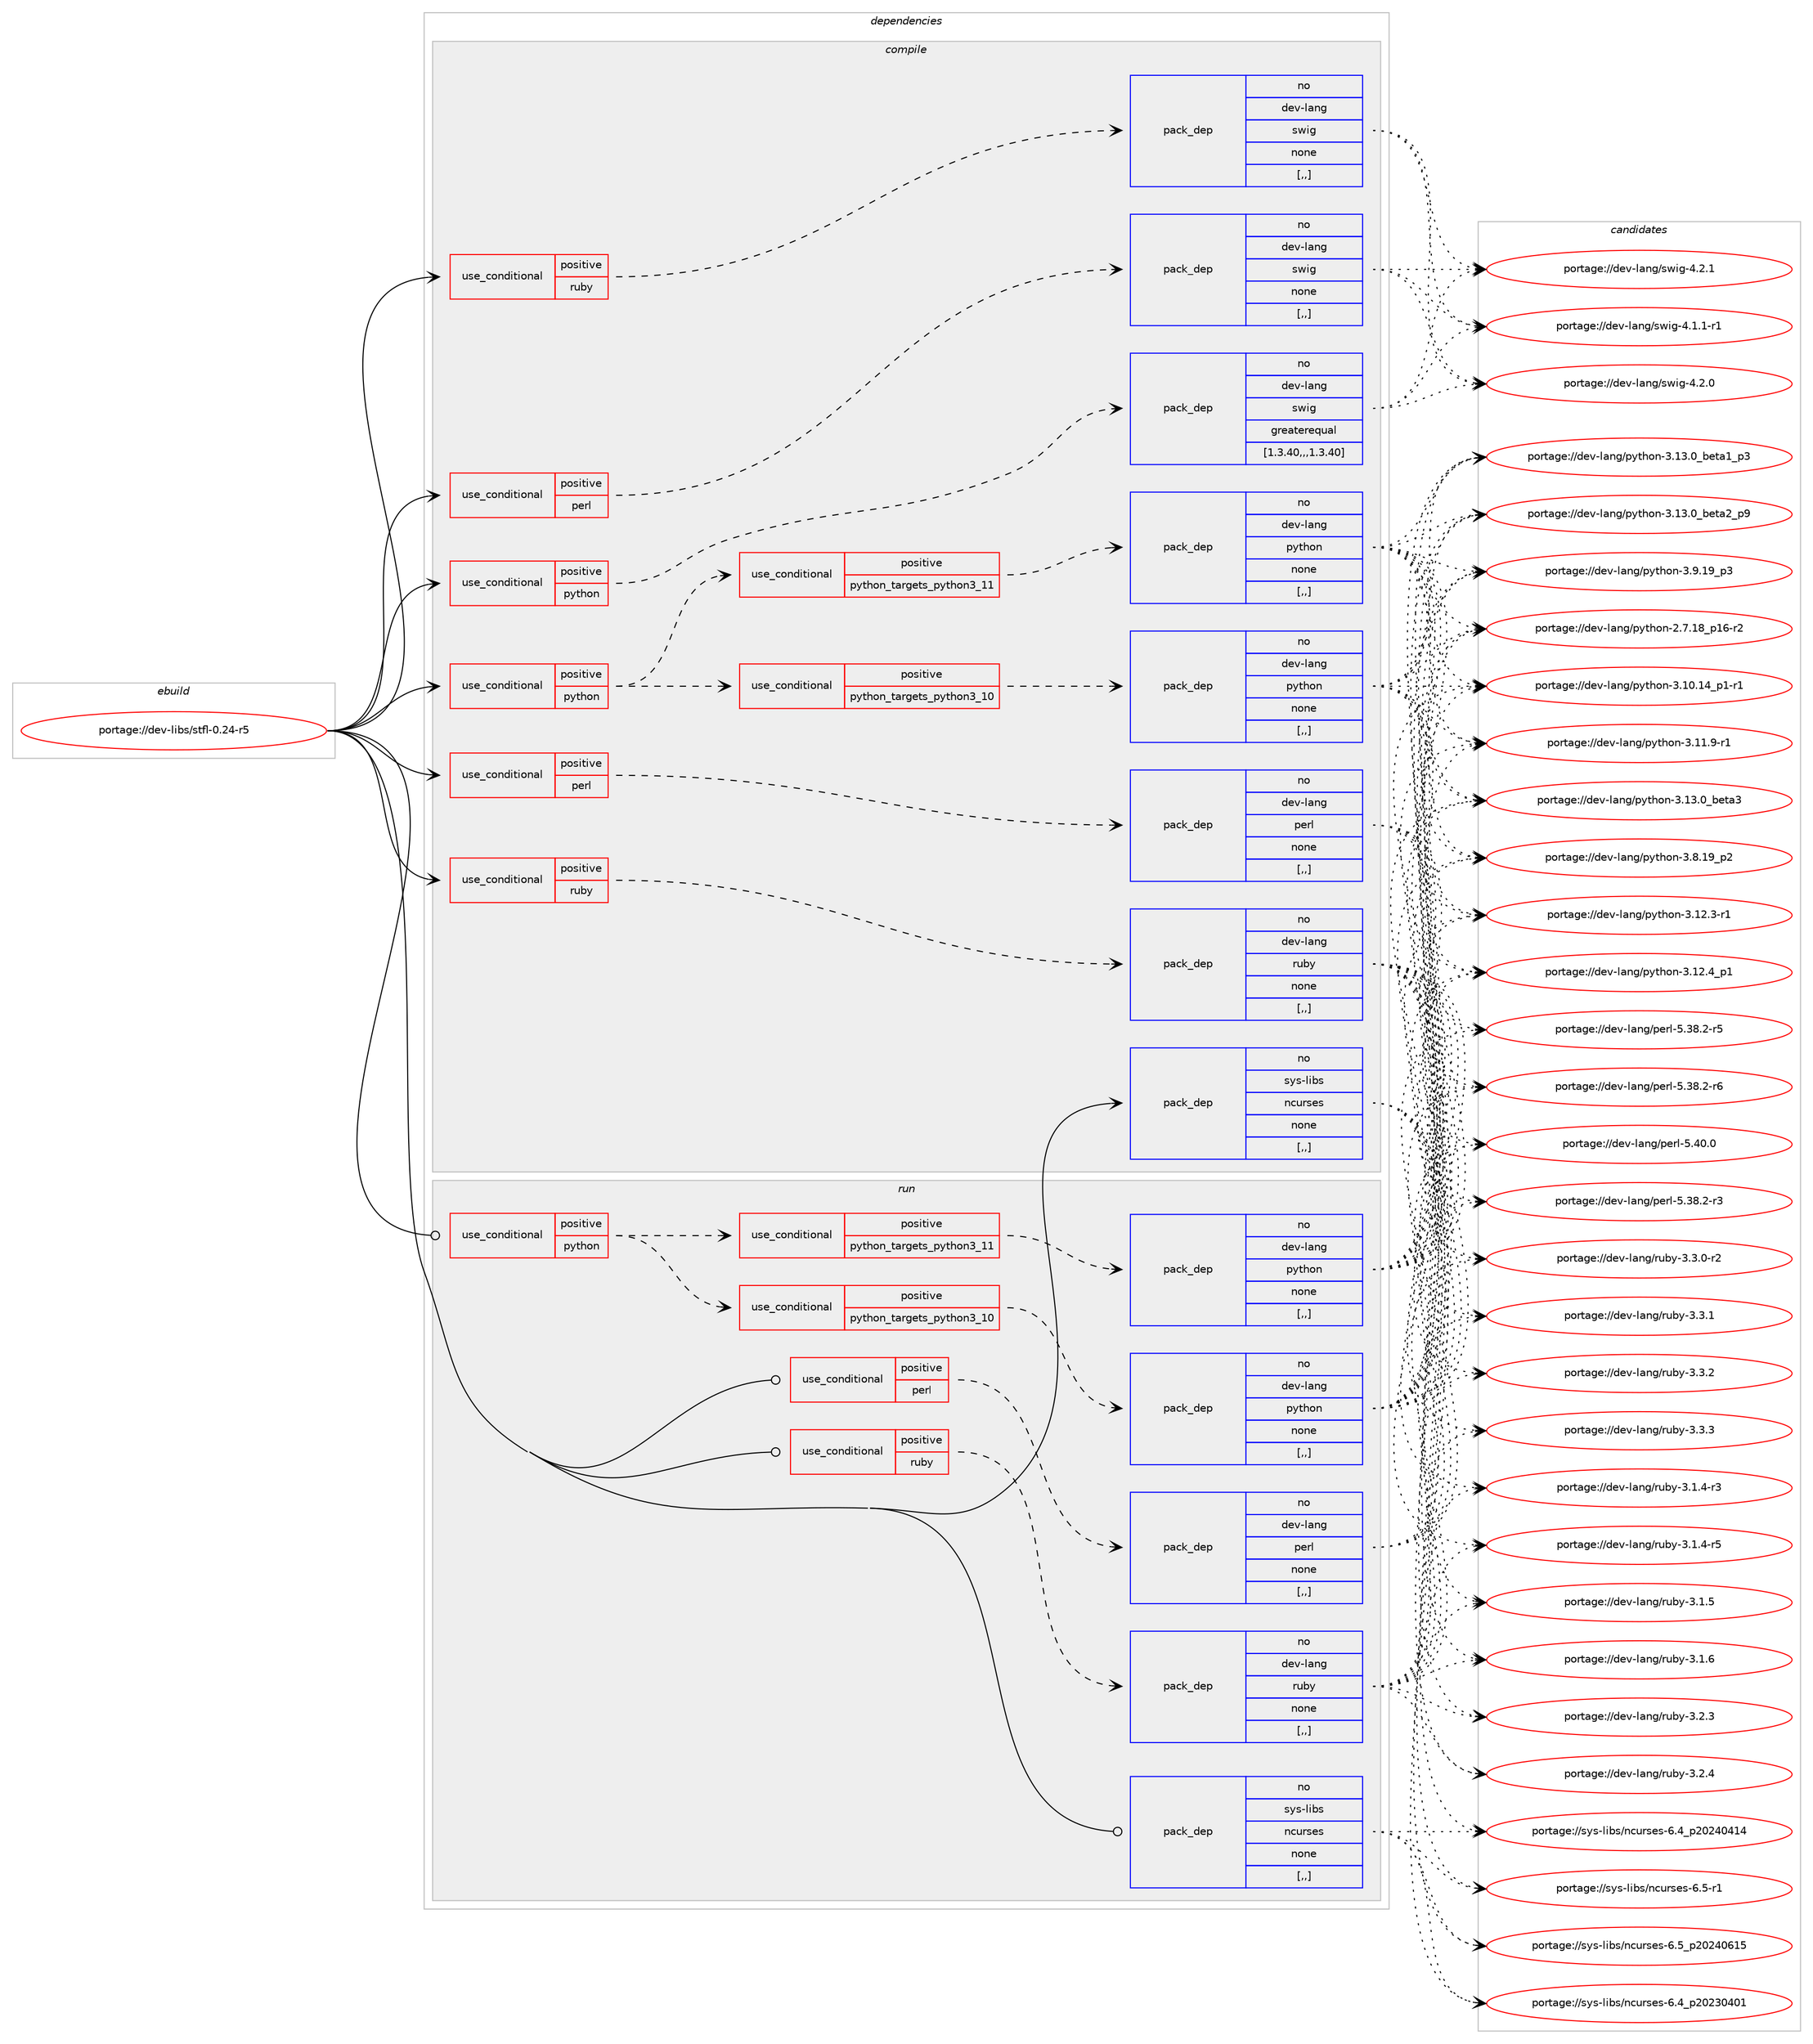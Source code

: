 digraph prolog {

# *************
# Graph options
# *************

newrank=true;
concentrate=true;
compound=true;
graph [rankdir=LR,fontname=Helvetica,fontsize=10,ranksep=1.5];#, ranksep=2.5, nodesep=0.2];
edge  [arrowhead=vee];
node  [fontname=Helvetica,fontsize=10];

# **********
# The ebuild
# **********

subgraph cluster_leftcol {
color=gray;
rank=same;
label=<<i>ebuild</i>>;
id [label="portage://dev-libs/stfl-0.24-r5", color=red, width=4, href="../dev-libs/stfl-0.24-r5.svg"];
}

# ****************
# The dependencies
# ****************

subgraph cluster_midcol {
color=gray;
label=<<i>dependencies</i>>;
subgraph cluster_compile {
fillcolor="#eeeeee";
style=filled;
label=<<i>compile</i>>;
subgraph cond27423 {
dependency111276 [label=<<TABLE BORDER="0" CELLBORDER="1" CELLSPACING="0" CELLPADDING="4"><TR><TD ROWSPAN="3" CELLPADDING="10">use_conditional</TD></TR><TR><TD>positive</TD></TR><TR><TD>perl</TD></TR></TABLE>>, shape=none, color=red];
subgraph pack82689 {
dependency111277 [label=<<TABLE BORDER="0" CELLBORDER="1" CELLSPACING="0" CELLPADDING="4" WIDTH="220"><TR><TD ROWSPAN="6" CELLPADDING="30">pack_dep</TD></TR><TR><TD WIDTH="110">no</TD></TR><TR><TD>dev-lang</TD></TR><TR><TD>perl</TD></TR><TR><TD>none</TD></TR><TR><TD>[,,]</TD></TR></TABLE>>, shape=none, color=blue];
}
dependency111276:e -> dependency111277:w [weight=20,style="dashed",arrowhead="vee"];
}
id:e -> dependency111276:w [weight=20,style="solid",arrowhead="vee"];
subgraph cond27424 {
dependency111278 [label=<<TABLE BORDER="0" CELLBORDER="1" CELLSPACING="0" CELLPADDING="4"><TR><TD ROWSPAN="3" CELLPADDING="10">use_conditional</TD></TR><TR><TD>positive</TD></TR><TR><TD>perl</TD></TR></TABLE>>, shape=none, color=red];
subgraph pack82690 {
dependency111279 [label=<<TABLE BORDER="0" CELLBORDER="1" CELLSPACING="0" CELLPADDING="4" WIDTH="220"><TR><TD ROWSPAN="6" CELLPADDING="30">pack_dep</TD></TR><TR><TD WIDTH="110">no</TD></TR><TR><TD>dev-lang</TD></TR><TR><TD>swig</TD></TR><TR><TD>none</TD></TR><TR><TD>[,,]</TD></TR></TABLE>>, shape=none, color=blue];
}
dependency111278:e -> dependency111279:w [weight=20,style="dashed",arrowhead="vee"];
}
id:e -> dependency111278:w [weight=20,style="solid",arrowhead="vee"];
subgraph cond27425 {
dependency111280 [label=<<TABLE BORDER="0" CELLBORDER="1" CELLSPACING="0" CELLPADDING="4"><TR><TD ROWSPAN="3" CELLPADDING="10">use_conditional</TD></TR><TR><TD>positive</TD></TR><TR><TD>python</TD></TR></TABLE>>, shape=none, color=red];
subgraph cond27426 {
dependency111281 [label=<<TABLE BORDER="0" CELLBORDER="1" CELLSPACING="0" CELLPADDING="4"><TR><TD ROWSPAN="3" CELLPADDING="10">use_conditional</TD></TR><TR><TD>positive</TD></TR><TR><TD>python_targets_python3_10</TD></TR></TABLE>>, shape=none, color=red];
subgraph pack82691 {
dependency111282 [label=<<TABLE BORDER="0" CELLBORDER="1" CELLSPACING="0" CELLPADDING="4" WIDTH="220"><TR><TD ROWSPAN="6" CELLPADDING="30">pack_dep</TD></TR><TR><TD WIDTH="110">no</TD></TR><TR><TD>dev-lang</TD></TR><TR><TD>python</TD></TR><TR><TD>none</TD></TR><TR><TD>[,,]</TD></TR></TABLE>>, shape=none, color=blue];
}
dependency111281:e -> dependency111282:w [weight=20,style="dashed",arrowhead="vee"];
}
dependency111280:e -> dependency111281:w [weight=20,style="dashed",arrowhead="vee"];
subgraph cond27427 {
dependency111283 [label=<<TABLE BORDER="0" CELLBORDER="1" CELLSPACING="0" CELLPADDING="4"><TR><TD ROWSPAN="3" CELLPADDING="10">use_conditional</TD></TR><TR><TD>positive</TD></TR><TR><TD>python_targets_python3_11</TD></TR></TABLE>>, shape=none, color=red];
subgraph pack82692 {
dependency111284 [label=<<TABLE BORDER="0" CELLBORDER="1" CELLSPACING="0" CELLPADDING="4" WIDTH="220"><TR><TD ROWSPAN="6" CELLPADDING="30">pack_dep</TD></TR><TR><TD WIDTH="110">no</TD></TR><TR><TD>dev-lang</TD></TR><TR><TD>python</TD></TR><TR><TD>none</TD></TR><TR><TD>[,,]</TD></TR></TABLE>>, shape=none, color=blue];
}
dependency111283:e -> dependency111284:w [weight=20,style="dashed",arrowhead="vee"];
}
dependency111280:e -> dependency111283:w [weight=20,style="dashed",arrowhead="vee"];
}
id:e -> dependency111280:w [weight=20,style="solid",arrowhead="vee"];
subgraph cond27428 {
dependency111285 [label=<<TABLE BORDER="0" CELLBORDER="1" CELLSPACING="0" CELLPADDING="4"><TR><TD ROWSPAN="3" CELLPADDING="10">use_conditional</TD></TR><TR><TD>positive</TD></TR><TR><TD>python</TD></TR></TABLE>>, shape=none, color=red];
subgraph pack82693 {
dependency111286 [label=<<TABLE BORDER="0" CELLBORDER="1" CELLSPACING="0" CELLPADDING="4" WIDTH="220"><TR><TD ROWSPAN="6" CELLPADDING="30">pack_dep</TD></TR><TR><TD WIDTH="110">no</TD></TR><TR><TD>dev-lang</TD></TR><TR><TD>swig</TD></TR><TR><TD>greaterequal</TD></TR><TR><TD>[1.3.40,,,1.3.40]</TD></TR></TABLE>>, shape=none, color=blue];
}
dependency111285:e -> dependency111286:w [weight=20,style="dashed",arrowhead="vee"];
}
id:e -> dependency111285:w [weight=20,style="solid",arrowhead="vee"];
subgraph cond27429 {
dependency111287 [label=<<TABLE BORDER="0" CELLBORDER="1" CELLSPACING="0" CELLPADDING="4"><TR><TD ROWSPAN="3" CELLPADDING="10">use_conditional</TD></TR><TR><TD>positive</TD></TR><TR><TD>ruby</TD></TR></TABLE>>, shape=none, color=red];
subgraph pack82694 {
dependency111288 [label=<<TABLE BORDER="0" CELLBORDER="1" CELLSPACING="0" CELLPADDING="4" WIDTH="220"><TR><TD ROWSPAN="6" CELLPADDING="30">pack_dep</TD></TR><TR><TD WIDTH="110">no</TD></TR><TR><TD>dev-lang</TD></TR><TR><TD>ruby</TD></TR><TR><TD>none</TD></TR><TR><TD>[,,]</TD></TR></TABLE>>, shape=none, color=blue];
}
dependency111287:e -> dependency111288:w [weight=20,style="dashed",arrowhead="vee"];
}
id:e -> dependency111287:w [weight=20,style="solid",arrowhead="vee"];
subgraph cond27430 {
dependency111289 [label=<<TABLE BORDER="0" CELLBORDER="1" CELLSPACING="0" CELLPADDING="4"><TR><TD ROWSPAN="3" CELLPADDING="10">use_conditional</TD></TR><TR><TD>positive</TD></TR><TR><TD>ruby</TD></TR></TABLE>>, shape=none, color=red];
subgraph pack82695 {
dependency111290 [label=<<TABLE BORDER="0" CELLBORDER="1" CELLSPACING="0" CELLPADDING="4" WIDTH="220"><TR><TD ROWSPAN="6" CELLPADDING="30">pack_dep</TD></TR><TR><TD WIDTH="110">no</TD></TR><TR><TD>dev-lang</TD></TR><TR><TD>swig</TD></TR><TR><TD>none</TD></TR><TR><TD>[,,]</TD></TR></TABLE>>, shape=none, color=blue];
}
dependency111289:e -> dependency111290:w [weight=20,style="dashed",arrowhead="vee"];
}
id:e -> dependency111289:w [weight=20,style="solid",arrowhead="vee"];
subgraph pack82696 {
dependency111291 [label=<<TABLE BORDER="0" CELLBORDER="1" CELLSPACING="0" CELLPADDING="4" WIDTH="220"><TR><TD ROWSPAN="6" CELLPADDING="30">pack_dep</TD></TR><TR><TD WIDTH="110">no</TD></TR><TR><TD>sys-libs</TD></TR><TR><TD>ncurses</TD></TR><TR><TD>none</TD></TR><TR><TD>[,,]</TD></TR></TABLE>>, shape=none, color=blue];
}
id:e -> dependency111291:w [weight=20,style="solid",arrowhead="vee"];
}
subgraph cluster_compileandrun {
fillcolor="#eeeeee";
style=filled;
label=<<i>compile and run</i>>;
}
subgraph cluster_run {
fillcolor="#eeeeee";
style=filled;
label=<<i>run</i>>;
subgraph cond27431 {
dependency111292 [label=<<TABLE BORDER="0" CELLBORDER="1" CELLSPACING="0" CELLPADDING="4"><TR><TD ROWSPAN="3" CELLPADDING="10">use_conditional</TD></TR><TR><TD>positive</TD></TR><TR><TD>perl</TD></TR></TABLE>>, shape=none, color=red];
subgraph pack82697 {
dependency111293 [label=<<TABLE BORDER="0" CELLBORDER="1" CELLSPACING="0" CELLPADDING="4" WIDTH="220"><TR><TD ROWSPAN="6" CELLPADDING="30">pack_dep</TD></TR><TR><TD WIDTH="110">no</TD></TR><TR><TD>dev-lang</TD></TR><TR><TD>perl</TD></TR><TR><TD>none</TD></TR><TR><TD>[,,]</TD></TR></TABLE>>, shape=none, color=blue];
}
dependency111292:e -> dependency111293:w [weight=20,style="dashed",arrowhead="vee"];
}
id:e -> dependency111292:w [weight=20,style="solid",arrowhead="odot"];
subgraph cond27432 {
dependency111294 [label=<<TABLE BORDER="0" CELLBORDER="1" CELLSPACING="0" CELLPADDING="4"><TR><TD ROWSPAN="3" CELLPADDING="10">use_conditional</TD></TR><TR><TD>positive</TD></TR><TR><TD>python</TD></TR></TABLE>>, shape=none, color=red];
subgraph cond27433 {
dependency111295 [label=<<TABLE BORDER="0" CELLBORDER="1" CELLSPACING="0" CELLPADDING="4"><TR><TD ROWSPAN="3" CELLPADDING="10">use_conditional</TD></TR><TR><TD>positive</TD></TR><TR><TD>python_targets_python3_10</TD></TR></TABLE>>, shape=none, color=red];
subgraph pack82698 {
dependency111296 [label=<<TABLE BORDER="0" CELLBORDER="1" CELLSPACING="0" CELLPADDING="4" WIDTH="220"><TR><TD ROWSPAN="6" CELLPADDING="30">pack_dep</TD></TR><TR><TD WIDTH="110">no</TD></TR><TR><TD>dev-lang</TD></TR><TR><TD>python</TD></TR><TR><TD>none</TD></TR><TR><TD>[,,]</TD></TR></TABLE>>, shape=none, color=blue];
}
dependency111295:e -> dependency111296:w [weight=20,style="dashed",arrowhead="vee"];
}
dependency111294:e -> dependency111295:w [weight=20,style="dashed",arrowhead="vee"];
subgraph cond27434 {
dependency111297 [label=<<TABLE BORDER="0" CELLBORDER="1" CELLSPACING="0" CELLPADDING="4"><TR><TD ROWSPAN="3" CELLPADDING="10">use_conditional</TD></TR><TR><TD>positive</TD></TR><TR><TD>python_targets_python3_11</TD></TR></TABLE>>, shape=none, color=red];
subgraph pack82699 {
dependency111298 [label=<<TABLE BORDER="0" CELLBORDER="1" CELLSPACING="0" CELLPADDING="4" WIDTH="220"><TR><TD ROWSPAN="6" CELLPADDING="30">pack_dep</TD></TR><TR><TD WIDTH="110">no</TD></TR><TR><TD>dev-lang</TD></TR><TR><TD>python</TD></TR><TR><TD>none</TD></TR><TR><TD>[,,]</TD></TR></TABLE>>, shape=none, color=blue];
}
dependency111297:e -> dependency111298:w [weight=20,style="dashed",arrowhead="vee"];
}
dependency111294:e -> dependency111297:w [weight=20,style="dashed",arrowhead="vee"];
}
id:e -> dependency111294:w [weight=20,style="solid",arrowhead="odot"];
subgraph cond27435 {
dependency111299 [label=<<TABLE BORDER="0" CELLBORDER="1" CELLSPACING="0" CELLPADDING="4"><TR><TD ROWSPAN="3" CELLPADDING="10">use_conditional</TD></TR><TR><TD>positive</TD></TR><TR><TD>ruby</TD></TR></TABLE>>, shape=none, color=red];
subgraph pack82700 {
dependency111300 [label=<<TABLE BORDER="0" CELLBORDER="1" CELLSPACING="0" CELLPADDING="4" WIDTH="220"><TR><TD ROWSPAN="6" CELLPADDING="30">pack_dep</TD></TR><TR><TD WIDTH="110">no</TD></TR><TR><TD>dev-lang</TD></TR><TR><TD>ruby</TD></TR><TR><TD>none</TD></TR><TR><TD>[,,]</TD></TR></TABLE>>, shape=none, color=blue];
}
dependency111299:e -> dependency111300:w [weight=20,style="dashed",arrowhead="vee"];
}
id:e -> dependency111299:w [weight=20,style="solid",arrowhead="odot"];
subgraph pack82701 {
dependency111301 [label=<<TABLE BORDER="0" CELLBORDER="1" CELLSPACING="0" CELLPADDING="4" WIDTH="220"><TR><TD ROWSPAN="6" CELLPADDING="30">pack_dep</TD></TR><TR><TD WIDTH="110">no</TD></TR><TR><TD>sys-libs</TD></TR><TR><TD>ncurses</TD></TR><TR><TD>none</TD></TR><TR><TD>[,,]</TD></TR></TABLE>>, shape=none, color=blue];
}
id:e -> dependency111301:w [weight=20,style="solid",arrowhead="odot"];
}
}

# **************
# The candidates
# **************

subgraph cluster_choices {
rank=same;
color=gray;
label=<<i>candidates</i>>;

subgraph choice82689 {
color=black;
nodesep=1;
choice100101118451089711010347112101114108455346515646504511451 [label="portage://dev-lang/perl-5.38.2-r3", color=red, width=4,href="../dev-lang/perl-5.38.2-r3.svg"];
choice100101118451089711010347112101114108455346515646504511453 [label="portage://dev-lang/perl-5.38.2-r5", color=red, width=4,href="../dev-lang/perl-5.38.2-r5.svg"];
choice100101118451089711010347112101114108455346515646504511454 [label="portage://dev-lang/perl-5.38.2-r6", color=red, width=4,href="../dev-lang/perl-5.38.2-r6.svg"];
choice10010111845108971101034711210111410845534652484648 [label="portage://dev-lang/perl-5.40.0", color=red, width=4,href="../dev-lang/perl-5.40.0.svg"];
dependency111277:e -> choice100101118451089711010347112101114108455346515646504511451:w [style=dotted,weight="100"];
dependency111277:e -> choice100101118451089711010347112101114108455346515646504511453:w [style=dotted,weight="100"];
dependency111277:e -> choice100101118451089711010347112101114108455346515646504511454:w [style=dotted,weight="100"];
dependency111277:e -> choice10010111845108971101034711210111410845534652484648:w [style=dotted,weight="100"];
}
subgraph choice82690 {
color=black;
nodesep=1;
choice1001011184510897110103471151191051034552464946494511449 [label="portage://dev-lang/swig-4.1.1-r1", color=red, width=4,href="../dev-lang/swig-4.1.1-r1.svg"];
choice100101118451089711010347115119105103455246504648 [label="portage://dev-lang/swig-4.2.0", color=red, width=4,href="../dev-lang/swig-4.2.0.svg"];
choice100101118451089711010347115119105103455246504649 [label="portage://dev-lang/swig-4.2.1", color=red, width=4,href="../dev-lang/swig-4.2.1.svg"];
dependency111279:e -> choice1001011184510897110103471151191051034552464946494511449:w [style=dotted,weight="100"];
dependency111279:e -> choice100101118451089711010347115119105103455246504648:w [style=dotted,weight="100"];
dependency111279:e -> choice100101118451089711010347115119105103455246504649:w [style=dotted,weight="100"];
}
subgraph choice82691 {
color=black;
nodesep=1;
choice100101118451089711010347112121116104111110455046554649569511249544511450 [label="portage://dev-lang/python-2.7.18_p16-r2", color=red, width=4,href="../dev-lang/python-2.7.18_p16-r2.svg"];
choice100101118451089711010347112121116104111110455146494846495295112494511449 [label="portage://dev-lang/python-3.10.14_p1-r1", color=red, width=4,href="../dev-lang/python-3.10.14_p1-r1.svg"];
choice100101118451089711010347112121116104111110455146494946574511449 [label="portage://dev-lang/python-3.11.9-r1", color=red, width=4,href="../dev-lang/python-3.11.9-r1.svg"];
choice100101118451089711010347112121116104111110455146495046514511449 [label="portage://dev-lang/python-3.12.3-r1", color=red, width=4,href="../dev-lang/python-3.12.3-r1.svg"];
choice100101118451089711010347112121116104111110455146495046529511249 [label="portage://dev-lang/python-3.12.4_p1", color=red, width=4,href="../dev-lang/python-3.12.4_p1.svg"];
choice10010111845108971101034711212111610411111045514649514648959810111697499511251 [label="portage://dev-lang/python-3.13.0_beta1_p3", color=red, width=4,href="../dev-lang/python-3.13.0_beta1_p3.svg"];
choice10010111845108971101034711212111610411111045514649514648959810111697509511257 [label="portage://dev-lang/python-3.13.0_beta2_p9", color=red, width=4,href="../dev-lang/python-3.13.0_beta2_p9.svg"];
choice1001011184510897110103471121211161041111104551464951464895981011169751 [label="portage://dev-lang/python-3.13.0_beta3", color=red, width=4,href="../dev-lang/python-3.13.0_beta3.svg"];
choice100101118451089711010347112121116104111110455146564649579511250 [label="portage://dev-lang/python-3.8.19_p2", color=red, width=4,href="../dev-lang/python-3.8.19_p2.svg"];
choice100101118451089711010347112121116104111110455146574649579511251 [label="portage://dev-lang/python-3.9.19_p3", color=red, width=4,href="../dev-lang/python-3.9.19_p3.svg"];
dependency111282:e -> choice100101118451089711010347112121116104111110455046554649569511249544511450:w [style=dotted,weight="100"];
dependency111282:e -> choice100101118451089711010347112121116104111110455146494846495295112494511449:w [style=dotted,weight="100"];
dependency111282:e -> choice100101118451089711010347112121116104111110455146494946574511449:w [style=dotted,weight="100"];
dependency111282:e -> choice100101118451089711010347112121116104111110455146495046514511449:w [style=dotted,weight="100"];
dependency111282:e -> choice100101118451089711010347112121116104111110455146495046529511249:w [style=dotted,weight="100"];
dependency111282:e -> choice10010111845108971101034711212111610411111045514649514648959810111697499511251:w [style=dotted,weight="100"];
dependency111282:e -> choice10010111845108971101034711212111610411111045514649514648959810111697509511257:w [style=dotted,weight="100"];
dependency111282:e -> choice1001011184510897110103471121211161041111104551464951464895981011169751:w [style=dotted,weight="100"];
dependency111282:e -> choice100101118451089711010347112121116104111110455146564649579511250:w [style=dotted,weight="100"];
dependency111282:e -> choice100101118451089711010347112121116104111110455146574649579511251:w [style=dotted,weight="100"];
}
subgraph choice82692 {
color=black;
nodesep=1;
choice100101118451089711010347112121116104111110455046554649569511249544511450 [label="portage://dev-lang/python-2.7.18_p16-r2", color=red, width=4,href="../dev-lang/python-2.7.18_p16-r2.svg"];
choice100101118451089711010347112121116104111110455146494846495295112494511449 [label="portage://dev-lang/python-3.10.14_p1-r1", color=red, width=4,href="../dev-lang/python-3.10.14_p1-r1.svg"];
choice100101118451089711010347112121116104111110455146494946574511449 [label="portage://dev-lang/python-3.11.9-r1", color=red, width=4,href="../dev-lang/python-3.11.9-r1.svg"];
choice100101118451089711010347112121116104111110455146495046514511449 [label="portage://dev-lang/python-3.12.3-r1", color=red, width=4,href="../dev-lang/python-3.12.3-r1.svg"];
choice100101118451089711010347112121116104111110455146495046529511249 [label="portage://dev-lang/python-3.12.4_p1", color=red, width=4,href="../dev-lang/python-3.12.4_p1.svg"];
choice10010111845108971101034711212111610411111045514649514648959810111697499511251 [label="portage://dev-lang/python-3.13.0_beta1_p3", color=red, width=4,href="../dev-lang/python-3.13.0_beta1_p3.svg"];
choice10010111845108971101034711212111610411111045514649514648959810111697509511257 [label="portage://dev-lang/python-3.13.0_beta2_p9", color=red, width=4,href="../dev-lang/python-3.13.0_beta2_p9.svg"];
choice1001011184510897110103471121211161041111104551464951464895981011169751 [label="portage://dev-lang/python-3.13.0_beta3", color=red, width=4,href="../dev-lang/python-3.13.0_beta3.svg"];
choice100101118451089711010347112121116104111110455146564649579511250 [label="portage://dev-lang/python-3.8.19_p2", color=red, width=4,href="../dev-lang/python-3.8.19_p2.svg"];
choice100101118451089711010347112121116104111110455146574649579511251 [label="portage://dev-lang/python-3.9.19_p3", color=red, width=4,href="../dev-lang/python-3.9.19_p3.svg"];
dependency111284:e -> choice100101118451089711010347112121116104111110455046554649569511249544511450:w [style=dotted,weight="100"];
dependency111284:e -> choice100101118451089711010347112121116104111110455146494846495295112494511449:w [style=dotted,weight="100"];
dependency111284:e -> choice100101118451089711010347112121116104111110455146494946574511449:w [style=dotted,weight="100"];
dependency111284:e -> choice100101118451089711010347112121116104111110455146495046514511449:w [style=dotted,weight="100"];
dependency111284:e -> choice100101118451089711010347112121116104111110455146495046529511249:w [style=dotted,weight="100"];
dependency111284:e -> choice10010111845108971101034711212111610411111045514649514648959810111697499511251:w [style=dotted,weight="100"];
dependency111284:e -> choice10010111845108971101034711212111610411111045514649514648959810111697509511257:w [style=dotted,weight="100"];
dependency111284:e -> choice1001011184510897110103471121211161041111104551464951464895981011169751:w [style=dotted,weight="100"];
dependency111284:e -> choice100101118451089711010347112121116104111110455146564649579511250:w [style=dotted,weight="100"];
dependency111284:e -> choice100101118451089711010347112121116104111110455146574649579511251:w [style=dotted,weight="100"];
}
subgraph choice82693 {
color=black;
nodesep=1;
choice1001011184510897110103471151191051034552464946494511449 [label="portage://dev-lang/swig-4.1.1-r1", color=red, width=4,href="../dev-lang/swig-4.1.1-r1.svg"];
choice100101118451089711010347115119105103455246504648 [label="portage://dev-lang/swig-4.2.0", color=red, width=4,href="../dev-lang/swig-4.2.0.svg"];
choice100101118451089711010347115119105103455246504649 [label="portage://dev-lang/swig-4.2.1", color=red, width=4,href="../dev-lang/swig-4.2.1.svg"];
dependency111286:e -> choice1001011184510897110103471151191051034552464946494511449:w [style=dotted,weight="100"];
dependency111286:e -> choice100101118451089711010347115119105103455246504648:w [style=dotted,weight="100"];
dependency111286:e -> choice100101118451089711010347115119105103455246504649:w [style=dotted,weight="100"];
}
subgraph choice82694 {
color=black;
nodesep=1;
choice100101118451089711010347114117981214551464946524511451 [label="portage://dev-lang/ruby-3.1.4-r3", color=red, width=4,href="../dev-lang/ruby-3.1.4-r3.svg"];
choice100101118451089711010347114117981214551464946524511453 [label="portage://dev-lang/ruby-3.1.4-r5", color=red, width=4,href="../dev-lang/ruby-3.1.4-r5.svg"];
choice10010111845108971101034711411798121455146494653 [label="portage://dev-lang/ruby-3.1.5", color=red, width=4,href="../dev-lang/ruby-3.1.5.svg"];
choice10010111845108971101034711411798121455146494654 [label="portage://dev-lang/ruby-3.1.6", color=red, width=4,href="../dev-lang/ruby-3.1.6.svg"];
choice10010111845108971101034711411798121455146504651 [label="portage://dev-lang/ruby-3.2.3", color=red, width=4,href="../dev-lang/ruby-3.2.3.svg"];
choice10010111845108971101034711411798121455146504652 [label="portage://dev-lang/ruby-3.2.4", color=red, width=4,href="../dev-lang/ruby-3.2.4.svg"];
choice100101118451089711010347114117981214551465146484511450 [label="portage://dev-lang/ruby-3.3.0-r2", color=red, width=4,href="../dev-lang/ruby-3.3.0-r2.svg"];
choice10010111845108971101034711411798121455146514649 [label="portage://dev-lang/ruby-3.3.1", color=red, width=4,href="../dev-lang/ruby-3.3.1.svg"];
choice10010111845108971101034711411798121455146514650 [label="portage://dev-lang/ruby-3.3.2", color=red, width=4,href="../dev-lang/ruby-3.3.2.svg"];
choice10010111845108971101034711411798121455146514651 [label="portage://dev-lang/ruby-3.3.3", color=red, width=4,href="../dev-lang/ruby-3.3.3.svg"];
dependency111288:e -> choice100101118451089711010347114117981214551464946524511451:w [style=dotted,weight="100"];
dependency111288:e -> choice100101118451089711010347114117981214551464946524511453:w [style=dotted,weight="100"];
dependency111288:e -> choice10010111845108971101034711411798121455146494653:w [style=dotted,weight="100"];
dependency111288:e -> choice10010111845108971101034711411798121455146494654:w [style=dotted,weight="100"];
dependency111288:e -> choice10010111845108971101034711411798121455146504651:w [style=dotted,weight="100"];
dependency111288:e -> choice10010111845108971101034711411798121455146504652:w [style=dotted,weight="100"];
dependency111288:e -> choice100101118451089711010347114117981214551465146484511450:w [style=dotted,weight="100"];
dependency111288:e -> choice10010111845108971101034711411798121455146514649:w [style=dotted,weight="100"];
dependency111288:e -> choice10010111845108971101034711411798121455146514650:w [style=dotted,weight="100"];
dependency111288:e -> choice10010111845108971101034711411798121455146514651:w [style=dotted,weight="100"];
}
subgraph choice82695 {
color=black;
nodesep=1;
choice1001011184510897110103471151191051034552464946494511449 [label="portage://dev-lang/swig-4.1.1-r1", color=red, width=4,href="../dev-lang/swig-4.1.1-r1.svg"];
choice100101118451089711010347115119105103455246504648 [label="portage://dev-lang/swig-4.2.0", color=red, width=4,href="../dev-lang/swig-4.2.0.svg"];
choice100101118451089711010347115119105103455246504649 [label="portage://dev-lang/swig-4.2.1", color=red, width=4,href="../dev-lang/swig-4.2.1.svg"];
dependency111290:e -> choice1001011184510897110103471151191051034552464946494511449:w [style=dotted,weight="100"];
dependency111290:e -> choice100101118451089711010347115119105103455246504648:w [style=dotted,weight="100"];
dependency111290:e -> choice100101118451089711010347115119105103455246504649:w [style=dotted,weight="100"];
}
subgraph choice82696 {
color=black;
nodesep=1;
choice1151211154510810598115471109911711411510111545544652951125048505148524849 [label="portage://sys-libs/ncurses-6.4_p20230401", color=red, width=4,href="../sys-libs/ncurses-6.4_p20230401.svg"];
choice1151211154510810598115471109911711411510111545544652951125048505248524952 [label="portage://sys-libs/ncurses-6.4_p20240414", color=red, width=4,href="../sys-libs/ncurses-6.4_p20240414.svg"];
choice11512111545108105981154711099117114115101115455446534511449 [label="portage://sys-libs/ncurses-6.5-r1", color=red, width=4,href="../sys-libs/ncurses-6.5-r1.svg"];
choice1151211154510810598115471109911711411510111545544653951125048505248544953 [label="portage://sys-libs/ncurses-6.5_p20240615", color=red, width=4,href="../sys-libs/ncurses-6.5_p20240615.svg"];
dependency111291:e -> choice1151211154510810598115471109911711411510111545544652951125048505148524849:w [style=dotted,weight="100"];
dependency111291:e -> choice1151211154510810598115471109911711411510111545544652951125048505248524952:w [style=dotted,weight="100"];
dependency111291:e -> choice11512111545108105981154711099117114115101115455446534511449:w [style=dotted,weight="100"];
dependency111291:e -> choice1151211154510810598115471109911711411510111545544653951125048505248544953:w [style=dotted,weight="100"];
}
subgraph choice82697 {
color=black;
nodesep=1;
choice100101118451089711010347112101114108455346515646504511451 [label="portage://dev-lang/perl-5.38.2-r3", color=red, width=4,href="../dev-lang/perl-5.38.2-r3.svg"];
choice100101118451089711010347112101114108455346515646504511453 [label="portage://dev-lang/perl-5.38.2-r5", color=red, width=4,href="../dev-lang/perl-5.38.2-r5.svg"];
choice100101118451089711010347112101114108455346515646504511454 [label="portage://dev-lang/perl-5.38.2-r6", color=red, width=4,href="../dev-lang/perl-5.38.2-r6.svg"];
choice10010111845108971101034711210111410845534652484648 [label="portage://dev-lang/perl-5.40.0", color=red, width=4,href="../dev-lang/perl-5.40.0.svg"];
dependency111293:e -> choice100101118451089711010347112101114108455346515646504511451:w [style=dotted,weight="100"];
dependency111293:e -> choice100101118451089711010347112101114108455346515646504511453:w [style=dotted,weight="100"];
dependency111293:e -> choice100101118451089711010347112101114108455346515646504511454:w [style=dotted,weight="100"];
dependency111293:e -> choice10010111845108971101034711210111410845534652484648:w [style=dotted,weight="100"];
}
subgraph choice82698 {
color=black;
nodesep=1;
choice100101118451089711010347112121116104111110455046554649569511249544511450 [label="portage://dev-lang/python-2.7.18_p16-r2", color=red, width=4,href="../dev-lang/python-2.7.18_p16-r2.svg"];
choice100101118451089711010347112121116104111110455146494846495295112494511449 [label="portage://dev-lang/python-3.10.14_p1-r1", color=red, width=4,href="../dev-lang/python-3.10.14_p1-r1.svg"];
choice100101118451089711010347112121116104111110455146494946574511449 [label="portage://dev-lang/python-3.11.9-r1", color=red, width=4,href="../dev-lang/python-3.11.9-r1.svg"];
choice100101118451089711010347112121116104111110455146495046514511449 [label="portage://dev-lang/python-3.12.3-r1", color=red, width=4,href="../dev-lang/python-3.12.3-r1.svg"];
choice100101118451089711010347112121116104111110455146495046529511249 [label="portage://dev-lang/python-3.12.4_p1", color=red, width=4,href="../dev-lang/python-3.12.4_p1.svg"];
choice10010111845108971101034711212111610411111045514649514648959810111697499511251 [label="portage://dev-lang/python-3.13.0_beta1_p3", color=red, width=4,href="../dev-lang/python-3.13.0_beta1_p3.svg"];
choice10010111845108971101034711212111610411111045514649514648959810111697509511257 [label="portage://dev-lang/python-3.13.0_beta2_p9", color=red, width=4,href="../dev-lang/python-3.13.0_beta2_p9.svg"];
choice1001011184510897110103471121211161041111104551464951464895981011169751 [label="portage://dev-lang/python-3.13.0_beta3", color=red, width=4,href="../dev-lang/python-3.13.0_beta3.svg"];
choice100101118451089711010347112121116104111110455146564649579511250 [label="portage://dev-lang/python-3.8.19_p2", color=red, width=4,href="../dev-lang/python-3.8.19_p2.svg"];
choice100101118451089711010347112121116104111110455146574649579511251 [label="portage://dev-lang/python-3.9.19_p3", color=red, width=4,href="../dev-lang/python-3.9.19_p3.svg"];
dependency111296:e -> choice100101118451089711010347112121116104111110455046554649569511249544511450:w [style=dotted,weight="100"];
dependency111296:e -> choice100101118451089711010347112121116104111110455146494846495295112494511449:w [style=dotted,weight="100"];
dependency111296:e -> choice100101118451089711010347112121116104111110455146494946574511449:w [style=dotted,weight="100"];
dependency111296:e -> choice100101118451089711010347112121116104111110455146495046514511449:w [style=dotted,weight="100"];
dependency111296:e -> choice100101118451089711010347112121116104111110455146495046529511249:w [style=dotted,weight="100"];
dependency111296:e -> choice10010111845108971101034711212111610411111045514649514648959810111697499511251:w [style=dotted,weight="100"];
dependency111296:e -> choice10010111845108971101034711212111610411111045514649514648959810111697509511257:w [style=dotted,weight="100"];
dependency111296:e -> choice1001011184510897110103471121211161041111104551464951464895981011169751:w [style=dotted,weight="100"];
dependency111296:e -> choice100101118451089711010347112121116104111110455146564649579511250:w [style=dotted,weight="100"];
dependency111296:e -> choice100101118451089711010347112121116104111110455146574649579511251:w [style=dotted,weight="100"];
}
subgraph choice82699 {
color=black;
nodesep=1;
choice100101118451089711010347112121116104111110455046554649569511249544511450 [label="portage://dev-lang/python-2.7.18_p16-r2", color=red, width=4,href="../dev-lang/python-2.7.18_p16-r2.svg"];
choice100101118451089711010347112121116104111110455146494846495295112494511449 [label="portage://dev-lang/python-3.10.14_p1-r1", color=red, width=4,href="../dev-lang/python-3.10.14_p1-r1.svg"];
choice100101118451089711010347112121116104111110455146494946574511449 [label="portage://dev-lang/python-3.11.9-r1", color=red, width=4,href="../dev-lang/python-3.11.9-r1.svg"];
choice100101118451089711010347112121116104111110455146495046514511449 [label="portage://dev-lang/python-3.12.3-r1", color=red, width=4,href="../dev-lang/python-3.12.3-r1.svg"];
choice100101118451089711010347112121116104111110455146495046529511249 [label="portage://dev-lang/python-3.12.4_p1", color=red, width=4,href="../dev-lang/python-3.12.4_p1.svg"];
choice10010111845108971101034711212111610411111045514649514648959810111697499511251 [label="portage://dev-lang/python-3.13.0_beta1_p3", color=red, width=4,href="../dev-lang/python-3.13.0_beta1_p3.svg"];
choice10010111845108971101034711212111610411111045514649514648959810111697509511257 [label="portage://dev-lang/python-3.13.0_beta2_p9", color=red, width=4,href="../dev-lang/python-3.13.0_beta2_p9.svg"];
choice1001011184510897110103471121211161041111104551464951464895981011169751 [label="portage://dev-lang/python-3.13.0_beta3", color=red, width=4,href="../dev-lang/python-3.13.0_beta3.svg"];
choice100101118451089711010347112121116104111110455146564649579511250 [label="portage://dev-lang/python-3.8.19_p2", color=red, width=4,href="../dev-lang/python-3.8.19_p2.svg"];
choice100101118451089711010347112121116104111110455146574649579511251 [label="portage://dev-lang/python-3.9.19_p3", color=red, width=4,href="../dev-lang/python-3.9.19_p3.svg"];
dependency111298:e -> choice100101118451089711010347112121116104111110455046554649569511249544511450:w [style=dotted,weight="100"];
dependency111298:e -> choice100101118451089711010347112121116104111110455146494846495295112494511449:w [style=dotted,weight="100"];
dependency111298:e -> choice100101118451089711010347112121116104111110455146494946574511449:w [style=dotted,weight="100"];
dependency111298:e -> choice100101118451089711010347112121116104111110455146495046514511449:w [style=dotted,weight="100"];
dependency111298:e -> choice100101118451089711010347112121116104111110455146495046529511249:w [style=dotted,weight="100"];
dependency111298:e -> choice10010111845108971101034711212111610411111045514649514648959810111697499511251:w [style=dotted,weight="100"];
dependency111298:e -> choice10010111845108971101034711212111610411111045514649514648959810111697509511257:w [style=dotted,weight="100"];
dependency111298:e -> choice1001011184510897110103471121211161041111104551464951464895981011169751:w [style=dotted,weight="100"];
dependency111298:e -> choice100101118451089711010347112121116104111110455146564649579511250:w [style=dotted,weight="100"];
dependency111298:e -> choice100101118451089711010347112121116104111110455146574649579511251:w [style=dotted,weight="100"];
}
subgraph choice82700 {
color=black;
nodesep=1;
choice100101118451089711010347114117981214551464946524511451 [label="portage://dev-lang/ruby-3.1.4-r3", color=red, width=4,href="../dev-lang/ruby-3.1.4-r3.svg"];
choice100101118451089711010347114117981214551464946524511453 [label="portage://dev-lang/ruby-3.1.4-r5", color=red, width=4,href="../dev-lang/ruby-3.1.4-r5.svg"];
choice10010111845108971101034711411798121455146494653 [label="portage://dev-lang/ruby-3.1.5", color=red, width=4,href="../dev-lang/ruby-3.1.5.svg"];
choice10010111845108971101034711411798121455146494654 [label="portage://dev-lang/ruby-3.1.6", color=red, width=4,href="../dev-lang/ruby-3.1.6.svg"];
choice10010111845108971101034711411798121455146504651 [label="portage://dev-lang/ruby-3.2.3", color=red, width=4,href="../dev-lang/ruby-3.2.3.svg"];
choice10010111845108971101034711411798121455146504652 [label="portage://dev-lang/ruby-3.2.4", color=red, width=4,href="../dev-lang/ruby-3.2.4.svg"];
choice100101118451089711010347114117981214551465146484511450 [label="portage://dev-lang/ruby-3.3.0-r2", color=red, width=4,href="../dev-lang/ruby-3.3.0-r2.svg"];
choice10010111845108971101034711411798121455146514649 [label="portage://dev-lang/ruby-3.3.1", color=red, width=4,href="../dev-lang/ruby-3.3.1.svg"];
choice10010111845108971101034711411798121455146514650 [label="portage://dev-lang/ruby-3.3.2", color=red, width=4,href="../dev-lang/ruby-3.3.2.svg"];
choice10010111845108971101034711411798121455146514651 [label="portage://dev-lang/ruby-3.3.3", color=red, width=4,href="../dev-lang/ruby-3.3.3.svg"];
dependency111300:e -> choice100101118451089711010347114117981214551464946524511451:w [style=dotted,weight="100"];
dependency111300:e -> choice100101118451089711010347114117981214551464946524511453:w [style=dotted,weight="100"];
dependency111300:e -> choice10010111845108971101034711411798121455146494653:w [style=dotted,weight="100"];
dependency111300:e -> choice10010111845108971101034711411798121455146494654:w [style=dotted,weight="100"];
dependency111300:e -> choice10010111845108971101034711411798121455146504651:w [style=dotted,weight="100"];
dependency111300:e -> choice10010111845108971101034711411798121455146504652:w [style=dotted,weight="100"];
dependency111300:e -> choice100101118451089711010347114117981214551465146484511450:w [style=dotted,weight="100"];
dependency111300:e -> choice10010111845108971101034711411798121455146514649:w [style=dotted,weight="100"];
dependency111300:e -> choice10010111845108971101034711411798121455146514650:w [style=dotted,weight="100"];
dependency111300:e -> choice10010111845108971101034711411798121455146514651:w [style=dotted,weight="100"];
}
subgraph choice82701 {
color=black;
nodesep=1;
choice1151211154510810598115471109911711411510111545544652951125048505148524849 [label="portage://sys-libs/ncurses-6.4_p20230401", color=red, width=4,href="../sys-libs/ncurses-6.4_p20230401.svg"];
choice1151211154510810598115471109911711411510111545544652951125048505248524952 [label="portage://sys-libs/ncurses-6.4_p20240414", color=red, width=4,href="../sys-libs/ncurses-6.4_p20240414.svg"];
choice11512111545108105981154711099117114115101115455446534511449 [label="portage://sys-libs/ncurses-6.5-r1", color=red, width=4,href="../sys-libs/ncurses-6.5-r1.svg"];
choice1151211154510810598115471109911711411510111545544653951125048505248544953 [label="portage://sys-libs/ncurses-6.5_p20240615", color=red, width=4,href="../sys-libs/ncurses-6.5_p20240615.svg"];
dependency111301:e -> choice1151211154510810598115471109911711411510111545544652951125048505148524849:w [style=dotted,weight="100"];
dependency111301:e -> choice1151211154510810598115471109911711411510111545544652951125048505248524952:w [style=dotted,weight="100"];
dependency111301:e -> choice11512111545108105981154711099117114115101115455446534511449:w [style=dotted,weight="100"];
dependency111301:e -> choice1151211154510810598115471109911711411510111545544653951125048505248544953:w [style=dotted,weight="100"];
}
}

}
